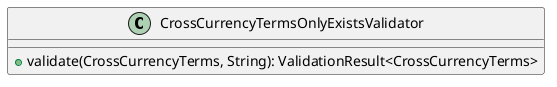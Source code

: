 @startuml

    class CrossCurrencyTermsOnlyExistsValidator [[CrossCurrencyTermsOnlyExistsValidator.html]] {
        +validate(CrossCurrencyTerms, String): ValidationResult<CrossCurrencyTerms>
    }

@enduml
